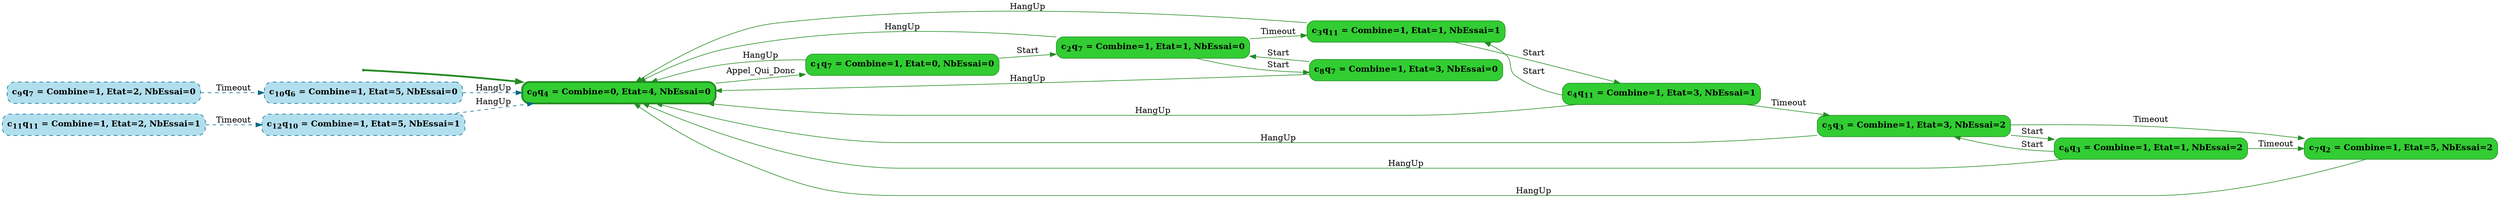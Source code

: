 digraph g {

	rankdir="LR"

	__invisible__[shape="point", color="forestgreen"]
	c0q4[label=<<b>c<sub>0</sub>q<sub>4</sub> = Combine=0, Etat=4, NbEssai=0</b>>, shape="box", style="rounded, filled", fillcolor="limegreen", color="forestgreen", penwidth=3] // Initial
	c1q7[label=<<b>c<sub>1</sub>q<sub>7</sub> = Combine=1, Etat=0, NbEssai=0</b>>, shape="box", style="rounded, filled", fillcolor="limegreen", color="forestgreen"]
	c2q7[label=<<b>c<sub>2</sub>q<sub>7</sub> = Combine=1, Etat=1, NbEssai=0</b>>, shape="box", style="rounded, filled", fillcolor="limegreen", color="forestgreen"]
	c3q11[label=<<b>c<sub>3</sub>q<sub>11</sub> = Combine=1, Etat=1, NbEssai=1</b>>, shape="box", style="rounded, filled", fillcolor="limegreen", color="forestgreen"]
	c4q11[label=<<b>c<sub>4</sub>q<sub>11</sub> = Combine=1, Etat=3, NbEssai=1</b>>, shape="box", style="rounded, filled", fillcolor="limegreen", color="forestgreen"]
	c5q3[label=<<b>c<sub>5</sub>q<sub>3</sub> = Combine=1, Etat=3, NbEssai=2</b>>, shape="box", style="rounded, filled", fillcolor="limegreen", color="forestgreen"]
	c6q3[label=<<b>c<sub>6</sub>q<sub>3</sub> = Combine=1, Etat=1, NbEssai=2</b>>, shape="box", style="rounded, filled", fillcolor="limegreen", color="forestgreen"]
	c7q2[label=<<b>c<sub>7</sub>q<sub>2</sub> = Combine=1, Etat=5, NbEssai=2</b>>, shape="box", style="rounded, filled", fillcolor="limegreen", color="forestgreen"]
	c8q7[label=<<b>c<sub>8</sub>q<sub>7</sub> = Combine=1, Etat=3, NbEssai=0</b>>, shape="box", style="rounded, filled", fillcolor="limegreen", color="forestgreen"]
	c9q7[label=<<b>c<sub>9</sub>q<sub>7</sub> = Combine=1, Etat=2, NbEssai=0</b>>, shape="box", style="rounded, filled, dashed", fillcolor="lightblue2", color="deepskyblue4"]
	c10q6[label=<<b>c<sub>10</sub>q<sub>6</sub> = Combine=1, Etat=5, NbEssai=0</b>>, shape="box", style="rounded, filled, dashed", fillcolor="lightblue2", color="deepskyblue4"]
	c11q11[label=<<b>c<sub>11</sub>q<sub>11</sub> = Combine=1, Etat=2, NbEssai=1</b>>, shape="box", style="rounded, filled, dashed", fillcolor="lightblue2", color="deepskyblue4"]
	c12q10[label=<<b>c<sub>12</sub>q<sub>10</sub> = Combine=1, Etat=5, NbEssai=1</b>>, shape="box", style="rounded, filled, dashed", fillcolor="lightblue2", color="deepskyblue4"]

	__invisible__ -> c0q4[penwidth=3, color="forestgreen"]
	c0q4 -> c1q7[label=<Appel_Qui_Donc>, color="forestgreen"]
	c1q7 -> c0q4[label=<HangUp>, color="forestgreen"]
	c1q7 -> c2q7[label=<Start>, color="forestgreen"]
	c2q7 -> c3q11[label=<Timeout>, color="forestgreen"]
	c3q11 -> c0q4[label=<HangUp>, color="forestgreen"]
	c3q11 -> c4q11[label=<Start>, color="forestgreen"]
	c4q11 -> c5q3[label=<Timeout>, color="forestgreen"]
	c5q3 -> c0q4[label=<HangUp>, color="forestgreen"]
	c5q3 -> c6q3[label=<Start>, color="forestgreen"]
	c6q3 -> c0q4[label=<HangUp>, color="forestgreen"]
	c6q3 -> c5q3[label=<Start>, color="forestgreen"]
	c6q3 -> c7q2[label=<Timeout>, color="forestgreen"]
	c7q2 -> c0q4[label=<HangUp>, color="forestgreen"]
	c5q3 -> c7q2[label=<Timeout>, color="forestgreen"]
	c4q11 -> c3q11[label=<Start>, color="forestgreen"]
	c4q11 -> c0q4[label=<HangUp>, color="forestgreen"]
	c2q7 -> c0q4[label=<HangUp>, color="forestgreen"]
	c2q7 -> c8q7[label=<Start>, color="forestgreen"]
	c8q7 -> c2q7[label=<Start>, color="forestgreen"]
	c8q7 -> c0q4[label=<HangUp>, color="forestgreen"]
	c9q7 -> c10q6[label=<Timeout>, color="deepskyblue4", style="dashed"]
	c11q11 -> c12q10[label=<Timeout>, color="deepskyblue4", style="dashed"]
	c10q6 -> c0q4[label=<HangUp>, color="deepskyblue4", style="dashed"]
	c12q10 -> c0q4[label=<HangUp>, color="deepskyblue4", style="dashed"]

}
